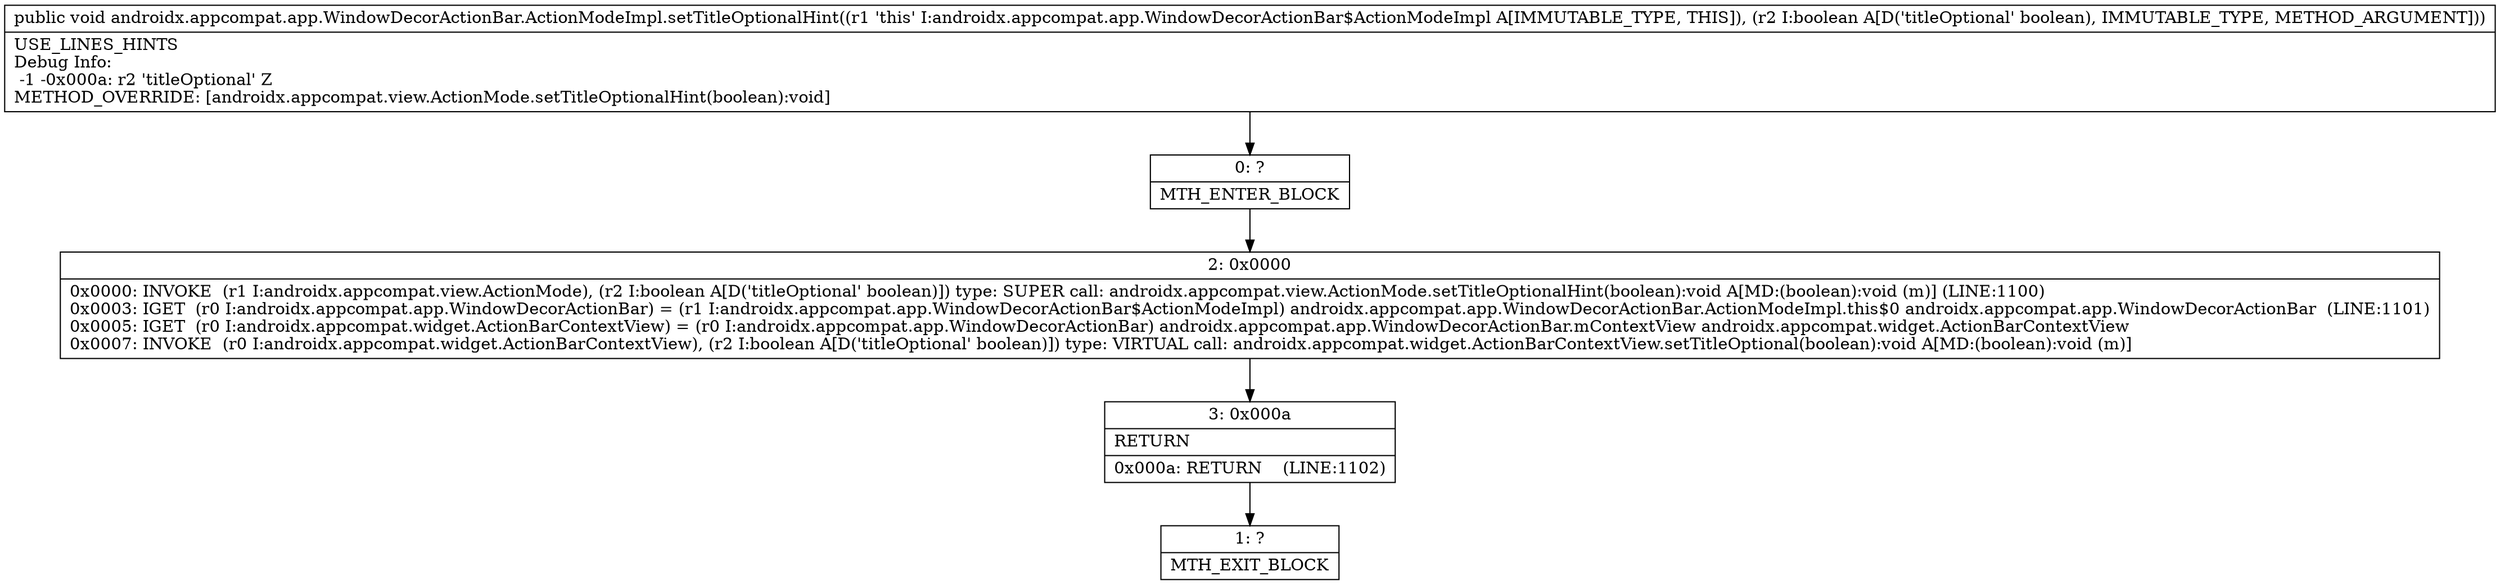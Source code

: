 digraph "CFG forandroidx.appcompat.app.WindowDecorActionBar.ActionModeImpl.setTitleOptionalHint(Z)V" {
Node_0 [shape=record,label="{0\:\ ?|MTH_ENTER_BLOCK\l}"];
Node_2 [shape=record,label="{2\:\ 0x0000|0x0000: INVOKE  (r1 I:androidx.appcompat.view.ActionMode), (r2 I:boolean A[D('titleOptional' boolean)]) type: SUPER call: androidx.appcompat.view.ActionMode.setTitleOptionalHint(boolean):void A[MD:(boolean):void (m)] (LINE:1100)\l0x0003: IGET  (r0 I:androidx.appcompat.app.WindowDecorActionBar) = (r1 I:androidx.appcompat.app.WindowDecorActionBar$ActionModeImpl) androidx.appcompat.app.WindowDecorActionBar.ActionModeImpl.this$0 androidx.appcompat.app.WindowDecorActionBar  (LINE:1101)\l0x0005: IGET  (r0 I:androidx.appcompat.widget.ActionBarContextView) = (r0 I:androidx.appcompat.app.WindowDecorActionBar) androidx.appcompat.app.WindowDecorActionBar.mContextView androidx.appcompat.widget.ActionBarContextView \l0x0007: INVOKE  (r0 I:androidx.appcompat.widget.ActionBarContextView), (r2 I:boolean A[D('titleOptional' boolean)]) type: VIRTUAL call: androidx.appcompat.widget.ActionBarContextView.setTitleOptional(boolean):void A[MD:(boolean):void (m)]\l}"];
Node_3 [shape=record,label="{3\:\ 0x000a|RETURN\l|0x000a: RETURN    (LINE:1102)\l}"];
Node_1 [shape=record,label="{1\:\ ?|MTH_EXIT_BLOCK\l}"];
MethodNode[shape=record,label="{public void androidx.appcompat.app.WindowDecorActionBar.ActionModeImpl.setTitleOptionalHint((r1 'this' I:androidx.appcompat.app.WindowDecorActionBar$ActionModeImpl A[IMMUTABLE_TYPE, THIS]), (r2 I:boolean A[D('titleOptional' boolean), IMMUTABLE_TYPE, METHOD_ARGUMENT]))  | USE_LINES_HINTS\lDebug Info:\l  \-1 \-0x000a: r2 'titleOptional' Z\lMETHOD_OVERRIDE: [androidx.appcompat.view.ActionMode.setTitleOptionalHint(boolean):void]\l}"];
MethodNode -> Node_0;Node_0 -> Node_2;
Node_2 -> Node_3;
Node_3 -> Node_1;
}

